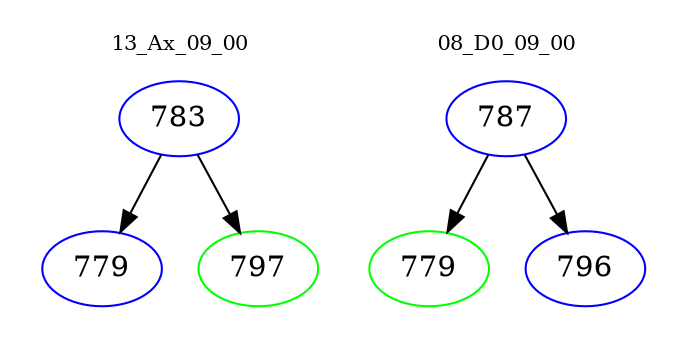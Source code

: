 digraph{
subgraph cluster_0 {
color = white
label = "13_Ax_09_00";
fontsize=10;
T0_783 [label="783", color="blue"]
T0_783 -> T0_779 [color="black"]
T0_779 [label="779", color="blue"]
T0_783 -> T0_797 [color="black"]
T0_797 [label="797", color="green"]
}
subgraph cluster_1 {
color = white
label = "08_D0_09_00";
fontsize=10;
T1_787 [label="787", color="blue"]
T1_787 -> T1_779 [color="black"]
T1_779 [label="779", color="green"]
T1_787 -> T1_796 [color="black"]
T1_796 [label="796", color="blue"]
}
}
